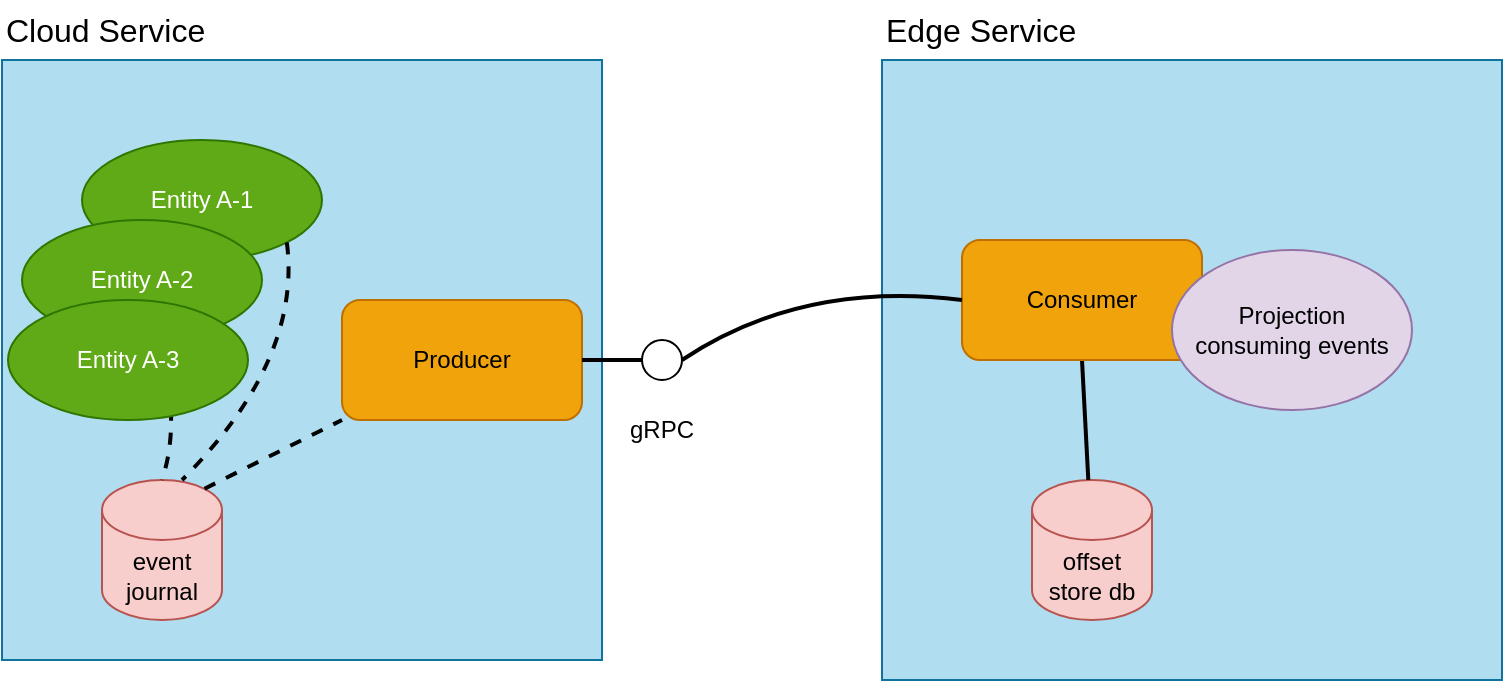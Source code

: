<mxfile version="21.7.0" type="device">
  <diagram name="Page-1" id="AsP60JgBl1jaJY_T1ypP">
    <mxGraphModel dx="1787" dy="1612" grid="1" gridSize="10" guides="1" tooltips="1" connect="1" arrows="1" fold="1" page="1" pageScale="1" pageWidth="827" pageHeight="1169" math="0" shadow="0">
      <root>
        <mxCell id="0" />
        <mxCell id="1" parent="0" />
        <mxCell id="Z3GVn9q660Q-xpyVM-ZC-12" value="" style="whiteSpace=wrap;html=1;aspect=fixed;fillColor=#b1ddf0;strokeColor=#10739e;" parent="1" vertex="1">
          <mxGeometry x="450" y="110" width="310" height="310" as="geometry" />
        </mxCell>
        <mxCell id="Z3GVn9q660Q-xpyVM-ZC-11" value="" style="whiteSpace=wrap;html=1;aspect=fixed;fillColor=#b1ddf0;strokeColor=#10739e;" parent="1" vertex="1">
          <mxGeometry x="10" y="110" width="300" height="300" as="geometry" />
        </mxCell>
        <mxCell id="Z3GVn9q660Q-xpyVM-ZC-1" value="offset store db" style="shape=cylinder3;whiteSpace=wrap;html=1;boundedLbl=1;backgroundOutline=1;size=15;fillColor=#f8cecc;strokeColor=#b85450;" parent="1" vertex="1">
          <mxGeometry x="525" y="320" width="60" height="70" as="geometry" />
        </mxCell>
        <mxCell id="Z3GVn9q660Q-xpyVM-ZC-2" value="event journal" style="shape=cylinder3;whiteSpace=wrap;html=1;boundedLbl=1;backgroundOutline=1;size=15;fillColor=#f8cecc;strokeColor=#b85450;" parent="1" vertex="1">
          <mxGeometry x="60" y="320" width="60" height="70" as="geometry" />
        </mxCell>
        <mxCell id="Z3GVn9q660Q-xpyVM-ZC-4" value="Producer" style="rounded=1;whiteSpace=wrap;html=1;fillColor=#f0a30a;fontColor=#000000;strokeColor=#BD7000;" parent="1" vertex="1">
          <mxGeometry x="180" y="230" width="120" height="60" as="geometry" />
        </mxCell>
        <mxCell id="Z3GVn9q660Q-xpyVM-ZC-5" value="Entity A-1" style="ellipse;whiteSpace=wrap;html=1;fillColor=#60a917;strokeColor=#2D7600;fontColor=#ffffff;" parent="1" vertex="1">
          <mxGeometry x="50" y="150" width="120" height="60" as="geometry" />
        </mxCell>
        <mxCell id="Z3GVn9q660Q-xpyVM-ZC-6" value="Entity A-2" style="ellipse;whiteSpace=wrap;html=1;fillColor=#60a917;strokeColor=#2D7600;fontColor=#ffffff;" parent="1" vertex="1">
          <mxGeometry x="20" y="190" width="120" height="60" as="geometry" />
        </mxCell>
        <mxCell id="Z3GVn9q660Q-xpyVM-ZC-7" value="" style="endArrow=none;html=1;exitX=0.567;exitY=0.983;exitDx=0;exitDy=0;exitPerimeter=0;entryX=0.5;entryY=0;entryDx=0;entryDy=0;entryPerimeter=0;strokeWidth=2;endFill=0;jumpStyle=none;strokeColor=default;dashed=1;curved=1;" parent="1" source="Z3GVn9q660Q-xpyVM-ZC-6" target="Z3GVn9q660Q-xpyVM-ZC-2" edge="1">
          <mxGeometry width="50" height="50" relative="1" as="geometry">
            <mxPoint x="330" y="430" as="sourcePoint" />
            <mxPoint x="380" y="380" as="targetPoint" />
            <Array as="points">
              <mxPoint x="100" y="290" />
            </Array>
          </mxGeometry>
        </mxCell>
        <mxCell id="Z3GVn9q660Q-xpyVM-ZC-8" value="" style="endArrow=none;html=1;exitX=1;exitY=1;exitDx=0;exitDy=0;strokeWidth=2;endFill=0;dashed=1;curved=1;" parent="1" source="Z3GVn9q660Q-xpyVM-ZC-5" edge="1">
          <mxGeometry width="50" height="50" relative="1" as="geometry">
            <mxPoint x="98" y="259" as="sourcePoint" />
            <mxPoint x="100" y="320" as="targetPoint" />
            <Array as="points">
              <mxPoint x="160" y="260" />
            </Array>
          </mxGeometry>
        </mxCell>
        <mxCell id="Z3GVn9q660Q-xpyVM-ZC-10" value="" style="endArrow=none;html=1;exitX=0.855;exitY=0;exitDx=0;exitDy=4.35;strokeWidth=2;endFill=0;exitPerimeter=0;curved=1;dashed=1;" parent="1" source="Z3GVn9q660Q-xpyVM-ZC-2" target="Z3GVn9q660Q-xpyVM-ZC-4" edge="1">
          <mxGeometry width="50" height="50" relative="1" as="geometry">
            <mxPoint x="162" y="211" as="sourcePoint" />
            <mxPoint x="150" y="330" as="targetPoint" />
          </mxGeometry>
        </mxCell>
        <mxCell id="S4ye47c-eQ2FClUaUVk9-42" style="rounded=0;orthogonalLoop=1;jettySize=auto;html=1;exitX=0.5;exitY=1;exitDx=0;exitDy=0;endArrow=none;endFill=0;strokeWidth=2;" edge="1" parent="1" source="Z3GVn9q660Q-xpyVM-ZC-13" target="Z3GVn9q660Q-xpyVM-ZC-1">
          <mxGeometry relative="1" as="geometry" />
        </mxCell>
        <mxCell id="Z3GVn9q660Q-xpyVM-ZC-13" value="Consumer" style="rounded=1;whiteSpace=wrap;html=1;fillColor=#f0a30a;fontColor=#000000;strokeColor=#BD7000;" parent="1" vertex="1">
          <mxGeometry x="490" y="200" width="120" height="60" as="geometry" />
        </mxCell>
        <mxCell id="Z3GVn9q660Q-xpyVM-ZC-18" value="" style="endArrow=none;html=1;rounded=0;strokeWidth=2;endFill=0;entryX=0;entryY=0.5;entryDx=0;entryDy=0;exitX=1;exitY=0.5;exitDx=0;exitDy=0;" parent="1" target="Z3GVn9q660Q-xpyVM-ZC-17" edge="1" source="Z3GVn9q660Q-xpyVM-ZC-4">
          <mxGeometry width="50" height="50" relative="1" as="geometry">
            <mxPoint x="300" y="169.496" as="sourcePoint" />
            <mxPoint x="330" y="169.51" as="targetPoint" />
          </mxGeometry>
        </mxCell>
        <mxCell id="Z3GVn9q660Q-xpyVM-ZC-17" value="" style="ellipse;whiteSpace=wrap;html=1;aspect=fixed;" parent="1" vertex="1">
          <mxGeometry x="330" y="250" width="20" height="20" as="geometry" />
        </mxCell>
        <mxCell id="Z3GVn9q660Q-xpyVM-ZC-19" value="gRPC" style="text;html=1;strokeColor=none;fillColor=none;align=center;verticalAlign=middle;whiteSpace=wrap;rounded=0;" parent="1" vertex="1">
          <mxGeometry x="310" y="280" width="60" height="30" as="geometry" />
        </mxCell>
        <mxCell id="S4ye47c-eQ2FClUaUVk9-10" value="" style="endArrow=none;html=1;entryX=0;entryY=0.5;entryDx=0;entryDy=0;exitX=1;exitY=0.5;exitDx=0;exitDy=0;strokeWidth=2;curved=1;" edge="1" parent="1" source="Z3GVn9q660Q-xpyVM-ZC-17" target="Z3GVn9q660Q-xpyVM-ZC-13">
          <mxGeometry width="50" height="50" relative="1" as="geometry">
            <mxPoint x="390" y="900" as="sourcePoint" />
            <mxPoint x="440" y="850" as="targetPoint" />
            <Array as="points">
              <mxPoint x="410" y="220" />
            </Array>
          </mxGeometry>
        </mxCell>
        <mxCell id="S4ye47c-eQ2FClUaUVk9-24" value="Entity A-3" style="ellipse;whiteSpace=wrap;html=1;fillColor=#60a917;strokeColor=#2D7600;fontColor=#ffffff;" vertex="1" parent="1">
          <mxGeometry x="13" y="230" width="120" height="60" as="geometry" />
        </mxCell>
        <mxCell id="Z3GVn9q660Q-xpyVM-ZC-3" value="Projection &lt;br&gt;consuming events" style="ellipse;whiteSpace=wrap;html=1;fillColor=#e1d5e7;strokeColor=#9673a6;" parent="1" vertex="1">
          <mxGeometry x="595" y="205" width="120" height="80" as="geometry" />
        </mxCell>
        <mxCell id="S4ye47c-eQ2FClUaUVk9-26" value="Cloud Service" style="text;html=1;strokeColor=none;fillColor=none;align=left;verticalAlign=middle;whiteSpace=wrap;rounded=0;fontSize=16;" vertex="1" parent="1">
          <mxGeometry x="10" y="80" width="140" height="30" as="geometry" />
        </mxCell>
        <mxCell id="S4ye47c-eQ2FClUaUVk9-39" value="Edge Service" style="text;html=1;strokeColor=none;fillColor=none;align=left;verticalAlign=middle;whiteSpace=wrap;rounded=0;fontSize=16;" vertex="1" parent="1">
          <mxGeometry x="450" y="80" width="140" height="30" as="geometry" />
        </mxCell>
      </root>
    </mxGraphModel>
  </diagram>
</mxfile>

